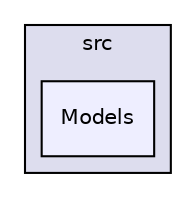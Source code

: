 digraph "D:/Work/Programmieren/Java/D-MARLA/Implementation/MARLA-Server/MARLA-Server-GUI/src/Models" {
  compound=true
  node [ fontsize="10", fontname="Helvetica"];
  edge [ labelfontsize="10", labelfontname="Helvetica"];
  subgraph clusterdir_e6bd62868494dd5dac8eb31394560147 {
    graph [ bgcolor="#ddddee", pencolor="black", label="src" fontname="Helvetica", fontsize="10", URL="dir_e6bd62868494dd5dac8eb31394560147.html"]
  dir_40e182be2d61e62fa7784ec34a578a64 [shape=box, label="Models", style="filled", fillcolor="#eeeeff", pencolor="black", URL="dir_40e182be2d61e62fa7784ec34a578a64.html"];
  }
}
